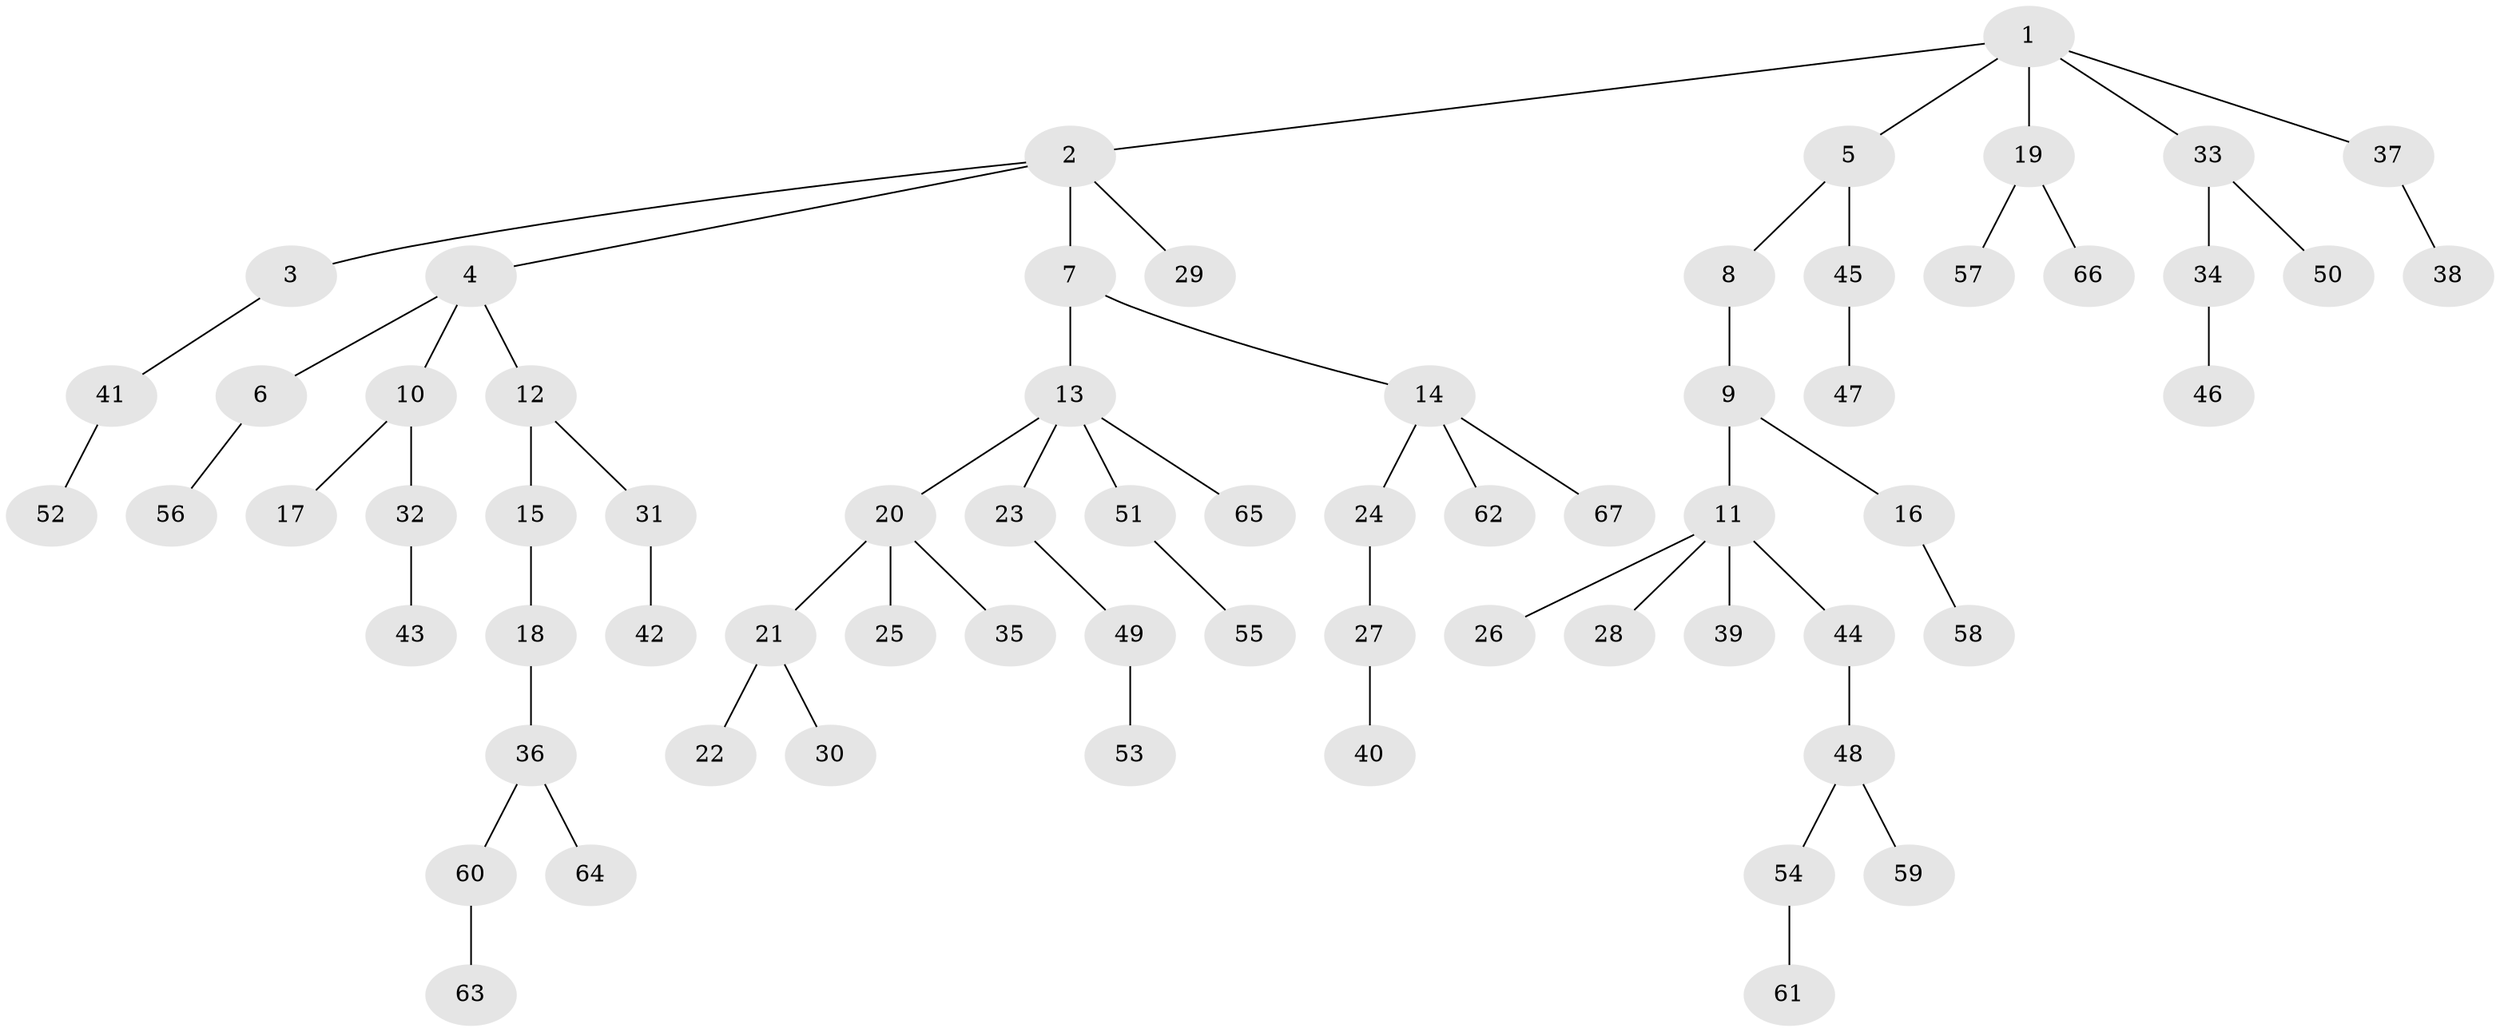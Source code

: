 // coarse degree distribution, {6: 0.037037037037037035, 3: 0.18518518518518517, 4: 0.07407407407407407, 1: 0.5555555555555556, 2: 0.14814814814814814}
// Generated by graph-tools (version 1.1) at 2025/37/03/04/25 23:37:17]
// undirected, 67 vertices, 66 edges
graph export_dot {
  node [color=gray90,style=filled];
  1;
  2;
  3;
  4;
  5;
  6;
  7;
  8;
  9;
  10;
  11;
  12;
  13;
  14;
  15;
  16;
  17;
  18;
  19;
  20;
  21;
  22;
  23;
  24;
  25;
  26;
  27;
  28;
  29;
  30;
  31;
  32;
  33;
  34;
  35;
  36;
  37;
  38;
  39;
  40;
  41;
  42;
  43;
  44;
  45;
  46;
  47;
  48;
  49;
  50;
  51;
  52;
  53;
  54;
  55;
  56;
  57;
  58;
  59;
  60;
  61;
  62;
  63;
  64;
  65;
  66;
  67;
  1 -- 2;
  1 -- 5;
  1 -- 19;
  1 -- 33;
  1 -- 37;
  2 -- 3;
  2 -- 4;
  2 -- 7;
  2 -- 29;
  3 -- 41;
  4 -- 6;
  4 -- 10;
  4 -- 12;
  5 -- 8;
  5 -- 45;
  6 -- 56;
  7 -- 13;
  7 -- 14;
  8 -- 9;
  9 -- 11;
  9 -- 16;
  10 -- 17;
  10 -- 32;
  11 -- 26;
  11 -- 28;
  11 -- 39;
  11 -- 44;
  12 -- 15;
  12 -- 31;
  13 -- 20;
  13 -- 23;
  13 -- 51;
  13 -- 65;
  14 -- 24;
  14 -- 62;
  14 -- 67;
  15 -- 18;
  16 -- 58;
  18 -- 36;
  19 -- 57;
  19 -- 66;
  20 -- 21;
  20 -- 25;
  20 -- 35;
  21 -- 22;
  21 -- 30;
  23 -- 49;
  24 -- 27;
  27 -- 40;
  31 -- 42;
  32 -- 43;
  33 -- 34;
  33 -- 50;
  34 -- 46;
  36 -- 60;
  36 -- 64;
  37 -- 38;
  41 -- 52;
  44 -- 48;
  45 -- 47;
  48 -- 54;
  48 -- 59;
  49 -- 53;
  51 -- 55;
  54 -- 61;
  60 -- 63;
}
